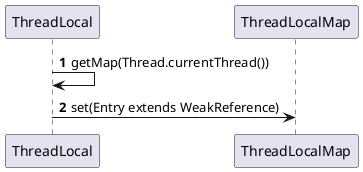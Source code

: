 @startuml
'https://plantuml.com/sequence-diagram

autonumber

ThreadLocal -> ThreadLocal: getMap(Thread.currentThread())
ThreadLocal -> ThreadLocalMap: set(Entry extends WeakReference)

@enduml